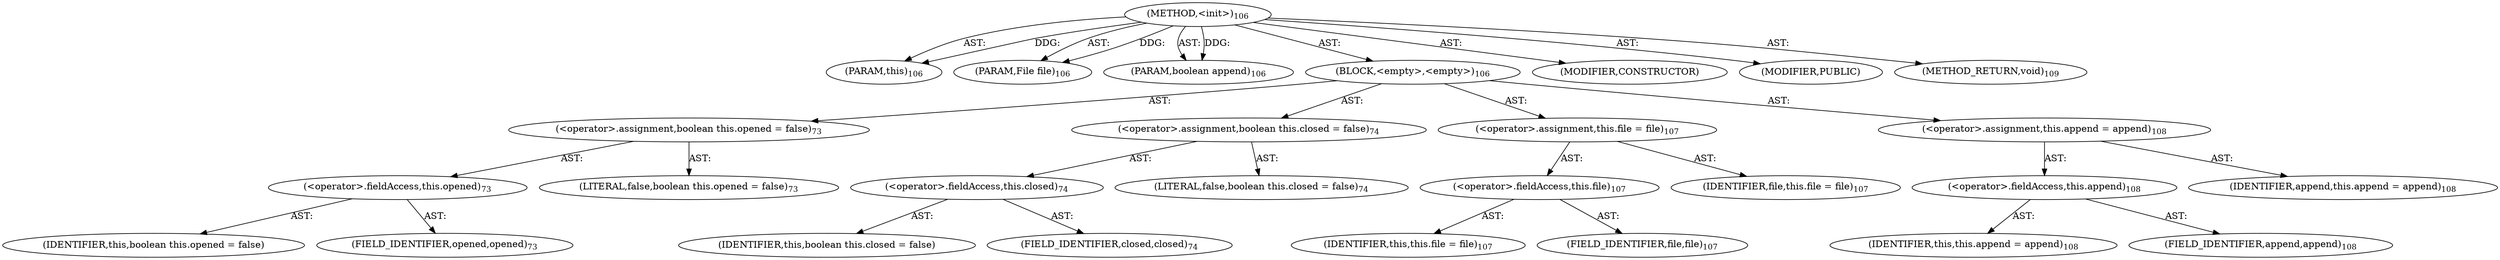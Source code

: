 digraph "&lt;init&gt;" {  
"111669149699" [label = <(METHOD,&lt;init&gt;)<SUB>106</SUB>> ]
"115964116999" [label = <(PARAM,this)<SUB>106</SUB>> ]
"115964117004" [label = <(PARAM,File file)<SUB>106</SUB>> ]
"115964117005" [label = <(PARAM,boolean append)<SUB>106</SUB>> ]
"25769803780" [label = <(BLOCK,&lt;empty&gt;,&lt;empty&gt;)<SUB>106</SUB>> ]
"30064771078" [label = <(&lt;operator&gt;.assignment,boolean this.opened = false)<SUB>73</SUB>> ]
"30064771079" [label = <(&lt;operator&gt;.fieldAccess,this.opened)<SUB>73</SUB>> ]
"68719476752" [label = <(IDENTIFIER,this,boolean this.opened = false)> ]
"55834574848" [label = <(FIELD_IDENTIFIER,opened,opened)<SUB>73</SUB>> ]
"90194313218" [label = <(LITERAL,false,boolean this.opened = false)<SUB>73</SUB>> ]
"30064771080" [label = <(&lt;operator&gt;.assignment,boolean this.closed = false)<SUB>74</SUB>> ]
"30064771081" [label = <(&lt;operator&gt;.fieldAccess,this.closed)<SUB>74</SUB>> ]
"68719476753" [label = <(IDENTIFIER,this,boolean this.closed = false)> ]
"55834574849" [label = <(FIELD_IDENTIFIER,closed,closed)<SUB>74</SUB>> ]
"90194313219" [label = <(LITERAL,false,boolean this.closed = false)<SUB>74</SUB>> ]
"30064771082" [label = <(&lt;operator&gt;.assignment,this.file = file)<SUB>107</SUB>> ]
"30064771083" [label = <(&lt;operator&gt;.fieldAccess,this.file)<SUB>107</SUB>> ]
"68719476743" [label = <(IDENTIFIER,this,this.file = file)<SUB>107</SUB>> ]
"55834574850" [label = <(FIELD_IDENTIFIER,file,file)<SUB>107</SUB>> ]
"68719476754" [label = <(IDENTIFIER,file,this.file = file)<SUB>107</SUB>> ]
"30064771084" [label = <(&lt;operator&gt;.assignment,this.append = append)<SUB>108</SUB>> ]
"30064771085" [label = <(&lt;operator&gt;.fieldAccess,this.append)<SUB>108</SUB>> ]
"68719476744" [label = <(IDENTIFIER,this,this.append = append)<SUB>108</SUB>> ]
"55834574851" [label = <(FIELD_IDENTIFIER,append,append)<SUB>108</SUB>> ]
"68719476755" [label = <(IDENTIFIER,append,this.append = append)<SUB>108</SUB>> ]
"133143986187" [label = <(MODIFIER,CONSTRUCTOR)> ]
"133143986188" [label = <(MODIFIER,PUBLIC)> ]
"128849018883" [label = <(METHOD_RETURN,void)<SUB>109</SUB>> ]
  "111669149699" -> "115964116999"  [ label = "AST: "] 
  "111669149699" -> "115964117004"  [ label = "AST: "] 
  "111669149699" -> "115964117005"  [ label = "AST: "] 
  "111669149699" -> "25769803780"  [ label = "AST: "] 
  "111669149699" -> "133143986187"  [ label = "AST: "] 
  "111669149699" -> "133143986188"  [ label = "AST: "] 
  "111669149699" -> "128849018883"  [ label = "AST: "] 
  "25769803780" -> "30064771078"  [ label = "AST: "] 
  "25769803780" -> "30064771080"  [ label = "AST: "] 
  "25769803780" -> "30064771082"  [ label = "AST: "] 
  "25769803780" -> "30064771084"  [ label = "AST: "] 
  "30064771078" -> "30064771079"  [ label = "AST: "] 
  "30064771078" -> "90194313218"  [ label = "AST: "] 
  "30064771079" -> "68719476752"  [ label = "AST: "] 
  "30064771079" -> "55834574848"  [ label = "AST: "] 
  "30064771080" -> "30064771081"  [ label = "AST: "] 
  "30064771080" -> "90194313219"  [ label = "AST: "] 
  "30064771081" -> "68719476753"  [ label = "AST: "] 
  "30064771081" -> "55834574849"  [ label = "AST: "] 
  "30064771082" -> "30064771083"  [ label = "AST: "] 
  "30064771082" -> "68719476754"  [ label = "AST: "] 
  "30064771083" -> "68719476743"  [ label = "AST: "] 
  "30064771083" -> "55834574850"  [ label = "AST: "] 
  "30064771084" -> "30064771085"  [ label = "AST: "] 
  "30064771084" -> "68719476755"  [ label = "AST: "] 
  "30064771085" -> "68719476744"  [ label = "AST: "] 
  "30064771085" -> "55834574851"  [ label = "AST: "] 
  "111669149699" -> "115964116999"  [ label = "DDG: "] 
  "111669149699" -> "115964117004"  [ label = "DDG: "] 
  "111669149699" -> "115964117005"  [ label = "DDG: "] 
}
